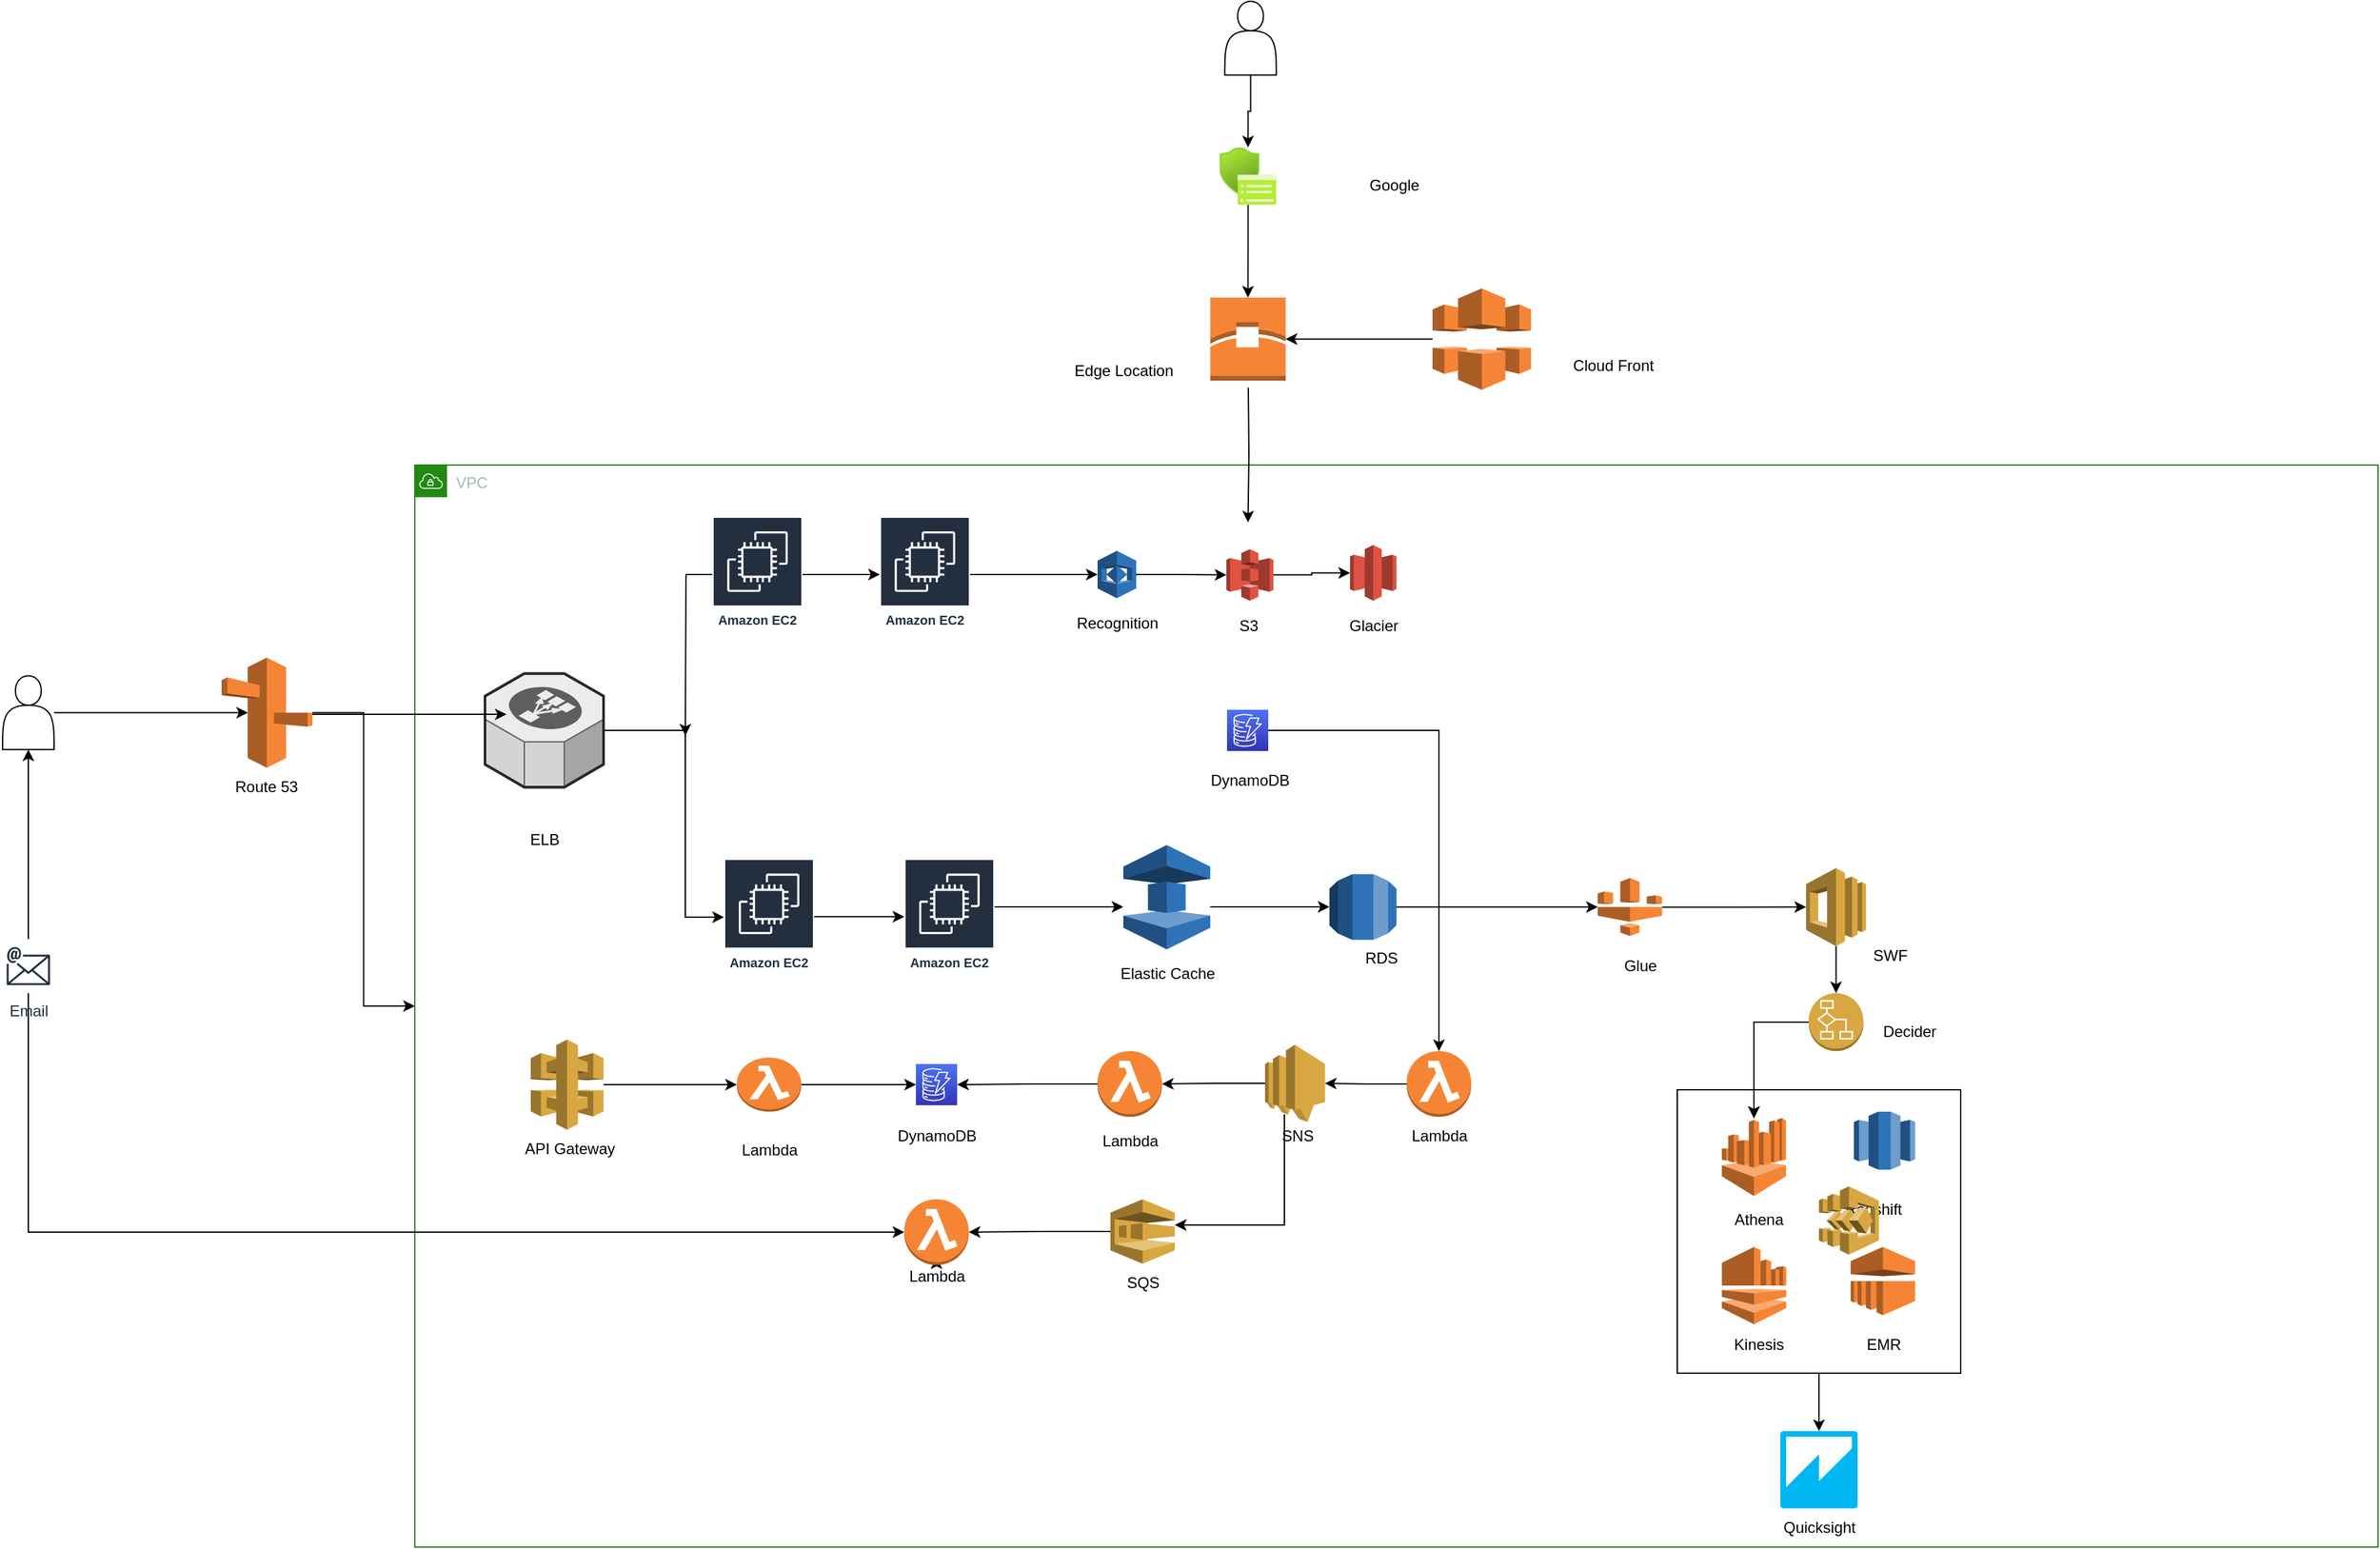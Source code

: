 <mxfile version="21.6.2" type="github" pages="2">
  <diagram id="bi4WlLmfmDqnM7iCbPLg" name="Page-2">
    <mxGraphModel dx="2442" dy="1984" grid="1" gridSize="10" guides="1" tooltips="1" connect="1" arrows="1" fold="1" page="1" pageScale="1" pageWidth="850" pageHeight="1100" math="0" shadow="0">
      <root>
        <mxCell id="0" />
        <mxCell id="1" parent="0" />
        <mxCell id="A6BgvAg_AirVWySVtOZ1-14" value="" style="edgeStyle=orthogonalEdgeStyle;rounded=0;orthogonalLoop=1;jettySize=auto;html=1;" edge="1" parent="1" target="A6BgvAg_AirVWySVtOZ1-5">
          <mxGeometry relative="1" as="geometry">
            <mxPoint x="320" y="250" as="sourcePoint" />
          </mxGeometry>
        </mxCell>
        <mxCell id="A6BgvAg_AirVWySVtOZ1-15" value="" style="edgeStyle=orthogonalEdgeStyle;rounded=0;orthogonalLoop=1;jettySize=auto;html=1;" edge="1" parent="1" source="A6BgvAg_AirVWySVtOZ1-6">
          <mxGeometry relative="1" as="geometry">
            <mxPoint x="390" y="410" as="targetPoint" />
          </mxGeometry>
        </mxCell>
        <mxCell id="A6BgvAg_AirVWySVtOZ1-11" value="" style="edgeStyle=orthogonalEdgeStyle;rounded=0;orthogonalLoop=1;jettySize=auto;html=1;" edge="1" parent="1" source="A6BgvAg_AirVWySVtOZ1-7">
          <mxGeometry relative="1" as="geometry">
            <mxPoint x="240" y="250" as="targetPoint" />
          </mxGeometry>
        </mxCell>
        <mxCell id="A6BgvAg_AirVWySVtOZ1-13" value="" style="edgeStyle=orthogonalEdgeStyle;rounded=0;orthogonalLoop=1;jettySize=auto;html=1;" edge="1" parent="1" source="A6BgvAg_AirVWySVtOZ1-7">
          <mxGeometry relative="1" as="geometry">
            <mxPoint x="240" y="410" as="targetPoint" />
          </mxGeometry>
        </mxCell>
        <mxCell id="A6BgvAg_AirVWySVtOZ1-19" value="" style="edgeStyle=orthogonalEdgeStyle;rounded=0;orthogonalLoop=1;jettySize=auto;html=1;" edge="1" parent="1" source="A6BgvAg_AirVWySVtOZ1-18">
          <mxGeometry relative="1" as="geometry">
            <mxPoint x="70" y="324.1" as="targetPoint" />
          </mxGeometry>
        </mxCell>
        <mxCell id="A6BgvAg_AirVWySVtOZ1-20" value="" style="shape=actor;whiteSpace=wrap;html=1;" vertex="1" parent="1">
          <mxGeometry x="-320" y="233.62" width="40" height="57.25" as="geometry" />
        </mxCell>
        <mxCell id="A6BgvAg_AirVWySVtOZ1-24" value="VPC" style="points=[[0,0],[0.25,0],[0.5,0],[0.75,0],[1,0],[1,0.25],[1,0.5],[1,0.75],[1,1],[0.75,1],[0.5,1],[0.25,1],[0,1],[0,0.75],[0,0.5],[0,0.25]];outlineConnect=0;gradientColor=none;html=1;whiteSpace=wrap;fontSize=12;fontStyle=0;container=1;pointerEvents=0;collapsible=0;recursiveResize=0;shape=mxgraph.aws4.group;grIcon=mxgraph.aws4.group_vpc;strokeColor=#248814;fillColor=none;verticalAlign=top;align=left;spacingLeft=30;fontColor=#AAB7B8;dashed=0;movable=1;resizable=1;rotatable=1;deletable=1;editable=1;locked=0;connectable=1;" vertex="1" parent="1">
          <mxGeometry y="70" width="1524" height="840" as="geometry" />
        </mxCell>
        <mxCell id="A6BgvAg_AirVWySVtOZ1-40" value="" style="outlineConnect=0;dashed=0;verticalLabelPosition=bottom;verticalAlign=top;align=center;html=1;shape=mxgraph.aws3.elasticache;fillColor=#2E73B8;gradientColor=none;" vertex="1" parent="A6BgvAg_AirVWySVtOZ1-24">
          <mxGeometry x="550" y="295" width="67.5" height="81" as="geometry" />
        </mxCell>
        <mxCell id="A6BgvAg_AirVWySVtOZ1-43" value="" style="sketch=0;points=[[0,0,0],[0.25,0,0],[0.5,0,0],[0.75,0,0],[1,0,0],[0,1,0],[0.25,1,0],[0.5,1,0],[0.75,1,0],[1,1,0],[0,0.25,0],[0,0.5,0],[0,0.75,0],[1,0.25,0],[1,0.5,0],[1,0.75,0]];outlineConnect=0;fontColor=#232F3E;gradientColor=#4D72F3;gradientDirection=north;fillColor=#3334B9;strokeColor=#ffffff;dashed=0;verticalLabelPosition=bottom;verticalAlign=top;align=center;html=1;fontSize=10;fontStyle=0;aspect=fixed;shape=mxgraph.aws4.resourceIcon;resIcon=mxgraph.aws4.dynamodb;movable=1;resizable=1;rotatable=1;deletable=1;editable=1;locked=0;connectable=1;" vertex="1" parent="A6BgvAg_AirVWySVtOZ1-24">
          <mxGeometry x="630.5" y="190" width="32" height="32" as="geometry" />
        </mxCell>
        <mxCell id="A6BgvAg_AirVWySVtOZ1-60" value="" style="edgeStyle=orthogonalEdgeStyle;rounded=0;orthogonalLoop=1;jettySize=auto;html=1;" edge="1" parent="A6BgvAg_AirVWySVtOZ1-24" source="A6BgvAg_AirVWySVtOZ1-40" target="A6BgvAg_AirVWySVtOZ1-42">
          <mxGeometry relative="1" as="geometry">
            <Array as="points">
              <mxPoint x="640" y="343" />
              <mxPoint x="640" y="343" />
            </Array>
          </mxGeometry>
        </mxCell>
        <mxCell id="FZ83kSdmjAVGEqHpkHzy-63" value="" style="edgeStyle=orthogonalEdgeStyle;rounded=0;orthogonalLoop=1;jettySize=auto;html=1;entryX=0;entryY=0.5;entryDx=0;entryDy=0;entryPerimeter=0;" edge="1" parent="A6BgvAg_AirVWySVtOZ1-24" source="A6BgvAg_AirVWySVtOZ1-42" target="FZ83kSdmjAVGEqHpkHzy-58">
          <mxGeometry relative="1" as="geometry">
            <mxPoint x="842" y="343.17" as="targetPoint" />
          </mxGeometry>
        </mxCell>
        <mxCell id="A6BgvAg_AirVWySVtOZ1-42" value="" style="outlineConnect=0;dashed=0;verticalLabelPosition=bottom;verticalAlign=top;align=center;html=1;shape=mxgraph.aws3.rds;fillColor=#2E73B8;gradientColor=none;" vertex="1" parent="A6BgvAg_AirVWySVtOZ1-24">
          <mxGeometry x="710" y="317.67" width="52" height="51" as="geometry" />
        </mxCell>
        <mxCell id="FZ83kSdmjAVGEqHpkHzy-174" value="" style="edgeStyle=orthogonalEdgeStyle;rounded=0;orthogonalLoop=1;jettySize=auto;html=1;" edge="1" parent="A6BgvAg_AirVWySVtOZ1-24" source="A6BgvAg_AirVWySVtOZ1-46" target="A6BgvAg_AirVWySVtOZ1-44">
          <mxGeometry relative="1" as="geometry" />
        </mxCell>
        <mxCell id="A6BgvAg_AirVWySVtOZ1-46" value="Amazon EC2" style="sketch=0;outlineConnect=0;fontColor=#232F3E;gradientColor=none;strokeColor=#ffffff;fillColor=#232F3E;dashed=0;verticalLabelPosition=middle;verticalAlign=bottom;align=center;html=1;whiteSpace=wrap;fontSize=10;fontStyle=1;spacing=3;shape=mxgraph.aws4.productIcon;prIcon=mxgraph.aws4.ec2;" vertex="1" parent="A6BgvAg_AirVWySVtOZ1-24">
          <mxGeometry x="240" y="305.67" width="70" height="90" as="geometry" />
        </mxCell>
        <mxCell id="FZ83kSdmjAVGEqHpkHzy-182" value="" style="edgeStyle=orthogonalEdgeStyle;rounded=0;orthogonalLoop=1;jettySize=auto;html=1;" edge="1" parent="A6BgvAg_AirVWySVtOZ1-24" source="A6BgvAg_AirVWySVtOZ1-45" target="FZ83kSdmjAVGEqHpkHzy-4">
          <mxGeometry relative="1" as="geometry" />
        </mxCell>
        <mxCell id="A6BgvAg_AirVWySVtOZ1-45" value="Amazon EC2" style="sketch=0;outlineConnect=0;fontColor=#232F3E;gradientColor=none;strokeColor=#ffffff;fillColor=#232F3E;dashed=0;verticalLabelPosition=middle;verticalAlign=bottom;align=center;html=1;whiteSpace=wrap;fontSize=10;fontStyle=1;spacing=3;shape=mxgraph.aws4.productIcon;prIcon=mxgraph.aws4.ec2;" vertex="1" parent="A6BgvAg_AirVWySVtOZ1-24">
          <mxGeometry x="361" y="40" width="70" height="90" as="geometry" />
        </mxCell>
        <mxCell id="A6BgvAg_AirVWySVtOZ1-44" value="Amazon EC2" style="sketch=0;outlineConnect=0;fontColor=#232F3E;gradientColor=none;strokeColor=#ffffff;fillColor=#232F3E;dashed=0;verticalLabelPosition=middle;verticalAlign=bottom;align=center;html=1;whiteSpace=wrap;fontSize=10;fontStyle=1;spacing=3;shape=mxgraph.aws4.productIcon;prIcon=mxgraph.aws4.ec2;" vertex="1" parent="A6BgvAg_AirVWySVtOZ1-24">
          <mxGeometry x="380" y="305.67" width="70" height="90" as="geometry" />
        </mxCell>
        <mxCell id="A6BgvAg_AirVWySVtOZ1-54" value="" style="edgeStyle=orthogonalEdgeStyle;rounded=0;orthogonalLoop=1;jettySize=auto;html=1;" edge="1" parent="A6BgvAg_AirVWySVtOZ1-24" source="A6BgvAg_AirVWySVtOZ1-44" target="A6BgvAg_AirVWySVtOZ1-40">
          <mxGeometry relative="1" as="geometry">
            <Array as="points">
              <mxPoint x="520" y="343" />
              <mxPoint x="520" y="343" />
            </Array>
          </mxGeometry>
        </mxCell>
        <mxCell id="A6BgvAg_AirVWySVtOZ1-52" value="DynamoDB" style="text;html=1;align=center;verticalAlign=middle;resizable=0;points=[];autosize=1;strokeColor=none;fillColor=none;" vertex="1" parent="A6BgvAg_AirVWySVtOZ1-24">
          <mxGeometry x="608.25" y="230" width="80" height="30" as="geometry" />
        </mxCell>
        <mxCell id="FZ83kSdmjAVGEqHpkHzy-186" value="" style="edgeStyle=orthogonalEdgeStyle;rounded=0;orthogonalLoop=1;jettySize=auto;html=1;" edge="1" parent="A6BgvAg_AirVWySVtOZ1-24" source="FZ83kSdmjAVGEqHpkHzy-1" target="FZ83kSdmjAVGEqHpkHzy-3">
          <mxGeometry relative="1" as="geometry" />
        </mxCell>
        <mxCell id="FZ83kSdmjAVGEqHpkHzy-1" value="" style="outlineConnect=0;dashed=0;verticalLabelPosition=bottom;verticalAlign=top;align=center;html=1;shape=mxgraph.aws3.s3;fillColor=#E05243;gradientColor=none;" vertex="1" parent="A6BgvAg_AirVWySVtOZ1-24">
          <mxGeometry x="630" y="65.32" width="36.5" height="40" as="geometry" />
        </mxCell>
        <mxCell id="FZ83kSdmjAVGEqHpkHzy-3" value="" style="outlineConnect=0;dashed=0;verticalLabelPosition=bottom;verticalAlign=top;align=center;html=1;shape=mxgraph.aws3.glacier;fillColor=#E05243;gradientColor=none;" vertex="1" parent="A6BgvAg_AirVWySVtOZ1-24">
          <mxGeometry x="726" y="62.07" width="36" height="43.25" as="geometry" />
        </mxCell>
        <mxCell id="FZ83kSdmjAVGEqHpkHzy-185" value="" style="edgeStyle=orthogonalEdgeStyle;rounded=0;orthogonalLoop=1;jettySize=auto;html=1;" edge="1" parent="A6BgvAg_AirVWySVtOZ1-24" source="FZ83kSdmjAVGEqHpkHzy-4" target="FZ83kSdmjAVGEqHpkHzy-1">
          <mxGeometry relative="1" as="geometry" />
        </mxCell>
        <mxCell id="FZ83kSdmjAVGEqHpkHzy-4" value="" style="outlineConnect=0;dashed=0;verticalLabelPosition=bottom;verticalAlign=top;align=center;html=1;shape=mxgraph.aws3.rekognition;fillColor=#2E73B8;gradientColor=none;" vertex="1" parent="A6BgvAg_AirVWySVtOZ1-24">
          <mxGeometry x="530" y="66.62" width="30" height="36.75" as="geometry" />
        </mxCell>
        <mxCell id="FZ83kSdmjAVGEqHpkHzy-31" value="" style="edgeStyle=orthogonalEdgeStyle;rounded=0;orthogonalLoop=1;jettySize=auto;html=1;" edge="1" parent="A6BgvAg_AirVWySVtOZ1-24" source="FZ83kSdmjAVGEqHpkHzy-24" target="FZ83kSdmjAVGEqHpkHzy-25">
          <mxGeometry relative="1" as="geometry" />
        </mxCell>
        <mxCell id="FZ83kSdmjAVGEqHpkHzy-24" value="" style="outlineConnect=0;dashed=0;verticalLabelPosition=bottom;verticalAlign=top;align=center;html=1;shape=mxgraph.aws3.api_gateway;fillColor=#D9A741;gradientColor=none;" vertex="1" parent="A6BgvAg_AirVWySVtOZ1-24">
          <mxGeometry x="90" y="446" width="56.5" height="70" as="geometry" />
        </mxCell>
        <mxCell id="FZ83kSdmjAVGEqHpkHzy-32" value="" style="edgeStyle=orthogonalEdgeStyle;rounded=0;orthogonalLoop=1;jettySize=auto;html=1;" edge="1" parent="A6BgvAg_AirVWySVtOZ1-24" source="FZ83kSdmjAVGEqHpkHzy-25" target="FZ83kSdmjAVGEqHpkHzy-26">
          <mxGeometry relative="1" as="geometry" />
        </mxCell>
        <mxCell id="FZ83kSdmjAVGEqHpkHzy-25" value="" style="outlineConnect=0;dashed=0;verticalLabelPosition=bottom;verticalAlign=top;align=center;html=1;shape=mxgraph.aws3.lambda_function;fillColor=#F58534;gradientColor=none;" vertex="1" parent="A6BgvAg_AirVWySVtOZ1-24">
          <mxGeometry x="250" y="460" width="50" height="42" as="geometry" />
        </mxCell>
        <mxCell id="FZ83kSdmjAVGEqHpkHzy-33" value="" style="edgeStyle=orthogonalEdgeStyle;rounded=0;orthogonalLoop=1;jettySize=auto;html=1;" edge="1" parent="A6BgvAg_AirVWySVtOZ1-24" source="FZ83kSdmjAVGEqHpkHzy-27" target="FZ83kSdmjAVGEqHpkHzy-26">
          <mxGeometry relative="1" as="geometry" />
        </mxCell>
        <mxCell id="FZ83kSdmjAVGEqHpkHzy-26" value="" style="sketch=0;points=[[0,0,0],[0.25,0,0],[0.5,0,0],[0.75,0,0],[1,0,0],[0,1,0],[0.25,1,0],[0.5,1,0],[0.75,1,0],[1,1,0],[0,0.25,0],[0,0.5,0],[0,0.75,0],[1,0.25,0],[1,0.5,0],[1,0.75,0]];outlineConnect=0;fontColor=#232F3E;gradientColor=#4D72F3;gradientDirection=north;fillColor=#3334B9;strokeColor=#ffffff;dashed=0;verticalLabelPosition=bottom;verticalAlign=top;align=center;html=1;fontSize=10;fontStyle=0;aspect=fixed;shape=mxgraph.aws4.resourceIcon;resIcon=mxgraph.aws4.dynamodb;movable=1;resizable=1;rotatable=1;deletable=1;editable=1;locked=0;connectable=1;" vertex="1" parent="A6BgvAg_AirVWySVtOZ1-24">
          <mxGeometry x="389" y="465" width="32" height="32" as="geometry" />
        </mxCell>
        <mxCell id="FZ83kSdmjAVGEqHpkHzy-34" value="" style="edgeStyle=orthogonalEdgeStyle;rounded=0;orthogonalLoop=1;jettySize=auto;html=1;" edge="1" parent="A6BgvAg_AirVWySVtOZ1-24" source="FZ83kSdmjAVGEqHpkHzy-28" target="FZ83kSdmjAVGEqHpkHzy-27">
          <mxGeometry relative="1" as="geometry" />
        </mxCell>
        <mxCell id="FZ83kSdmjAVGEqHpkHzy-27" value="" style="outlineConnect=0;dashed=0;verticalLabelPosition=bottom;verticalAlign=top;align=center;html=1;shape=mxgraph.aws3.lambda_function;fillColor=#F58534;gradientColor=none;" vertex="1" parent="A6BgvAg_AirVWySVtOZ1-24">
          <mxGeometry x="530" y="455" width="50" height="51" as="geometry" />
        </mxCell>
        <mxCell id="FZ83kSdmjAVGEqHpkHzy-28" value="" style="outlineConnect=0;dashed=0;verticalLabelPosition=bottom;verticalAlign=top;align=center;html=1;shape=mxgraph.aws3.sns;fillColor=#D9A741;gradientColor=none;" vertex="1" parent="A6BgvAg_AirVWySVtOZ1-24">
          <mxGeometry x="660" y="450" width="46.5" height="60" as="geometry" />
        </mxCell>
        <mxCell id="FZ83kSdmjAVGEqHpkHzy-35" value="" style="edgeStyle=orthogonalEdgeStyle;rounded=0;orthogonalLoop=1;jettySize=auto;html=1;" edge="1" parent="A6BgvAg_AirVWySVtOZ1-24" source="FZ83kSdmjAVGEqHpkHzy-29" target="FZ83kSdmjAVGEqHpkHzy-28">
          <mxGeometry relative="1" as="geometry" />
        </mxCell>
        <mxCell id="FZ83kSdmjAVGEqHpkHzy-29" value="" style="outlineConnect=0;dashed=0;verticalLabelPosition=bottom;verticalAlign=top;align=center;html=1;shape=mxgraph.aws3.lambda_function;fillColor=#F58534;gradientColor=none;" vertex="1" parent="A6BgvAg_AirVWySVtOZ1-24">
          <mxGeometry x="770" y="455" width="50" height="51" as="geometry" />
        </mxCell>
        <mxCell id="FZ83kSdmjAVGEqHpkHzy-38" value="" style="edgeStyle=orthogonalEdgeStyle;rounded=0;orthogonalLoop=1;jettySize=auto;html=1;" edge="1" parent="A6BgvAg_AirVWySVtOZ1-24" source="A6BgvAg_AirVWySVtOZ1-43" target="FZ83kSdmjAVGEqHpkHzy-29">
          <mxGeometry relative="1" as="geometry" />
        </mxCell>
        <mxCell id="FZ83kSdmjAVGEqHpkHzy-41" value="Lambda" style="text;html=1;align=center;verticalAlign=middle;resizable=0;points=[];autosize=1;strokeColor=none;fillColor=none;" vertex="1" parent="A6BgvAg_AirVWySVtOZ1-24">
          <mxGeometry x="520" y="510" width="70" height="30" as="geometry" />
        </mxCell>
        <mxCell id="FZ83kSdmjAVGEqHpkHzy-40" value="Lambda" style="text;html=1;align=center;verticalAlign=middle;resizable=0;points=[];autosize=1;strokeColor=none;fillColor=none;" vertex="1" parent="A6BgvAg_AirVWySVtOZ1-24">
          <mxGeometry x="760" y="506" width="70" height="30" as="geometry" />
        </mxCell>
        <mxCell id="FZ83kSdmjAVGEqHpkHzy-42" value="DynamoDB" style="text;html=1;align=center;verticalAlign=middle;resizable=0;points=[];autosize=1;strokeColor=none;fillColor=none;" vertex="1" parent="A6BgvAg_AirVWySVtOZ1-24">
          <mxGeometry x="365" y="506" width="80" height="30" as="geometry" />
        </mxCell>
        <mxCell id="FZ83kSdmjAVGEqHpkHzy-43" value="API Gateway" style="text;html=1;align=center;verticalAlign=middle;resizable=0;points=[];autosize=1;strokeColor=none;fillColor=none;" vertex="1" parent="A6BgvAg_AirVWySVtOZ1-24">
          <mxGeometry x="75" y="516" width="90" height="30" as="geometry" />
        </mxCell>
        <mxCell id="FZ83kSdmjAVGEqHpkHzy-44" value="SNS" style="text;html=1;align=center;verticalAlign=middle;resizable=0;points=[];autosize=1;strokeColor=none;fillColor=none;" vertex="1" parent="A6BgvAg_AirVWySVtOZ1-24">
          <mxGeometry x="660" y="506" width="50" height="30" as="geometry" />
        </mxCell>
        <mxCell id="FZ83kSdmjAVGEqHpkHzy-51" value="" style="edgeStyle=orthogonalEdgeStyle;rounded=0;orthogonalLoop=1;jettySize=auto;html=1;" edge="1" parent="A6BgvAg_AirVWySVtOZ1-24" source="FZ83kSdmjAVGEqHpkHzy-48" target="FZ83kSdmjAVGEqHpkHzy-49">
          <mxGeometry relative="1" as="geometry">
            <Array as="points">
              <mxPoint x="405" y="590" />
            </Array>
          </mxGeometry>
        </mxCell>
        <mxCell id="FZ83kSdmjAVGEqHpkHzy-53" value="" style="edgeStyle=orthogonalEdgeStyle;rounded=0;orthogonalLoop=1;jettySize=auto;html=1;" edge="1" parent="A6BgvAg_AirVWySVtOZ1-24" source="FZ83kSdmjAVGEqHpkHzy-47" target="FZ83kSdmjAVGEqHpkHzy-48">
          <mxGeometry relative="1" as="geometry" />
        </mxCell>
        <mxCell id="FZ83kSdmjAVGEqHpkHzy-54" value="" style="edgeStyle=orthogonalEdgeStyle;rounded=0;orthogonalLoop=1;jettySize=auto;html=1;exitX=0.3;exitY=-0.067;exitDx=0;exitDy=0;exitPerimeter=0;" edge="1" parent="A6BgvAg_AirVWySVtOZ1-24" source="FZ83kSdmjAVGEqHpkHzy-44" target="FZ83kSdmjAVGEqHpkHzy-47">
          <mxGeometry relative="1" as="geometry">
            <mxPoint x="670" y="595" as="sourcePoint" />
            <Array as="points">
              <mxPoint x="675" y="590" />
            </Array>
          </mxGeometry>
        </mxCell>
        <mxCell id="FZ83kSdmjAVGEqHpkHzy-47" value="" style="outlineConnect=0;dashed=0;verticalLabelPosition=bottom;verticalAlign=top;align=center;html=1;shape=mxgraph.aws3.sqs;fillColor=#D9A741;gradientColor=none;" vertex="1" parent="A6BgvAg_AirVWySVtOZ1-24">
          <mxGeometry x="540" y="570" width="50" height="50" as="geometry" />
        </mxCell>
        <mxCell id="FZ83kSdmjAVGEqHpkHzy-49" value="Lambda" style="text;html=1;align=center;verticalAlign=middle;resizable=0;points=[];autosize=1;strokeColor=none;fillColor=none;" vertex="1" parent="A6BgvAg_AirVWySVtOZ1-24">
          <mxGeometry x="370" y="615" width="70" height="30" as="geometry" />
        </mxCell>
        <mxCell id="FZ83kSdmjAVGEqHpkHzy-50" value="SQS" style="text;html=1;align=center;verticalAlign=middle;resizable=0;points=[];autosize=1;strokeColor=none;fillColor=none;" vertex="1" parent="A6BgvAg_AirVWySVtOZ1-24">
          <mxGeometry x="540" y="620" width="50" height="30" as="geometry" />
        </mxCell>
        <mxCell id="FZ83kSdmjAVGEqHpkHzy-48" value="" style="outlineConnect=0;dashed=0;verticalLabelPosition=bottom;verticalAlign=top;align=center;html=1;shape=mxgraph.aws3.lambda_function;fillColor=#F58534;gradientColor=none;" vertex="1" parent="A6BgvAg_AirVWySVtOZ1-24">
          <mxGeometry x="380" y="570" width="50" height="51" as="geometry" />
        </mxCell>
        <mxCell id="FZ83kSdmjAVGEqHpkHzy-94" value="" style="edgeStyle=orthogonalEdgeStyle;rounded=0;orthogonalLoop=1;jettySize=auto;html=1;" edge="1" parent="A6BgvAg_AirVWySVtOZ1-24" source="FZ83kSdmjAVGEqHpkHzy-58" target="FZ83kSdmjAVGEqHpkHzy-93">
          <mxGeometry relative="1" as="geometry" />
        </mxCell>
        <mxCell id="FZ83kSdmjAVGEqHpkHzy-58" value="" style="outlineConnect=0;dashed=0;verticalLabelPosition=bottom;verticalAlign=top;align=center;html=1;shape=mxgraph.aws3.glue;fillColor=#F58534;gradientColor=none;" vertex="1" parent="A6BgvAg_AirVWySVtOZ1-24">
          <mxGeometry x="918.25" y="320.67" width="50" height="45" as="geometry" />
        </mxCell>
        <mxCell id="FZ83kSdmjAVGEqHpkHzy-20" value="Glacier" style="text;html=1;align=center;verticalAlign=middle;resizable=0;points=[];autosize=1;strokeColor=none;fillColor=none;" vertex="1" parent="A6BgvAg_AirVWySVtOZ1-24">
          <mxGeometry x="714" y="110" width="60" height="30" as="geometry" />
        </mxCell>
        <mxCell id="FZ83kSdmjAVGEqHpkHzy-91" value="" style="edgeStyle=orthogonalEdgeStyle;rounded=0;orthogonalLoop=1;jettySize=auto;html=1;" edge="1" parent="A6BgvAg_AirVWySVtOZ1-24" source="FZ83kSdmjAVGEqHpkHzy-73" target="FZ83kSdmjAVGEqHpkHzy-90">
          <mxGeometry relative="1" as="geometry" />
        </mxCell>
        <mxCell id="FZ83kSdmjAVGEqHpkHzy-73" value="" style="whiteSpace=wrap;html=1;aspect=fixed;" vertex="1" parent="A6BgvAg_AirVWySVtOZ1-24">
          <mxGeometry x="980" y="485" width="220" height="220" as="geometry" />
        </mxCell>
        <mxCell id="FZ83kSdmjAVGEqHpkHzy-89" value="Athena" style="text;html=1;align=center;verticalAlign=middle;resizable=0;points=[];autosize=1;strokeColor=none;fillColor=none;" vertex="1" parent="A6BgvAg_AirVWySVtOZ1-24">
          <mxGeometry x="1012.88" y="571" width="60" height="30" as="geometry" />
        </mxCell>
        <mxCell id="FZ83kSdmjAVGEqHpkHzy-90" value="" style="outlineConnect=0;dashed=0;verticalLabelPosition=bottom;verticalAlign=top;align=center;html=1;shape=mxgraph.aws3.quicksight;fillColor=#00B7F4;gradientColor=none;" vertex="1" parent="A6BgvAg_AirVWySVtOZ1-24">
          <mxGeometry x="1060" y="750" width="60" height="60" as="geometry" />
        </mxCell>
        <mxCell id="FZ83kSdmjAVGEqHpkHzy-92" value="Quicksight&lt;br&gt;" style="text;html=1;align=center;verticalAlign=middle;resizable=0;points=[];autosize=1;strokeColor=none;fillColor=none;" vertex="1" parent="A6BgvAg_AirVWySVtOZ1-24">
          <mxGeometry x="1050" y="810" width="80" height="30" as="geometry" />
        </mxCell>
        <mxCell id="FZ83kSdmjAVGEqHpkHzy-96" value="" style="edgeStyle=orthogonalEdgeStyle;rounded=0;orthogonalLoop=1;jettySize=auto;html=1;" edge="1" parent="A6BgvAg_AirVWySVtOZ1-24" source="FZ83kSdmjAVGEqHpkHzy-93" target="FZ83kSdmjAVGEqHpkHzy-95">
          <mxGeometry relative="1" as="geometry" />
        </mxCell>
        <mxCell id="FZ83kSdmjAVGEqHpkHzy-93" value="" style="outlineConnect=0;dashed=0;verticalLabelPosition=bottom;verticalAlign=top;align=center;html=1;shape=mxgraph.aws3.swf;fillColor=#D9A741;gradientColor=none;" vertex="1" parent="A6BgvAg_AirVWySVtOZ1-24">
          <mxGeometry x="1080" y="312.83" width="46.5" height="60.67" as="geometry" />
        </mxCell>
        <mxCell id="FZ83kSdmjAVGEqHpkHzy-83" value="" style="outlineConnect=0;dashed=0;verticalLabelPosition=bottom;verticalAlign=top;align=center;html=1;shape=mxgraph.aws3.redshift;fillColor=#2E73B8;gradientColor=none;" vertex="1" parent="A6BgvAg_AirVWySVtOZ1-24">
          <mxGeometry x="1117.13" y="502" width="47.5" height="45" as="geometry" />
        </mxCell>
        <mxCell id="FZ83kSdmjAVGEqHpkHzy-86" value="Redshift" style="text;html=1;align=center;verticalAlign=middle;resizable=0;points=[];autosize=1;strokeColor=none;fillColor=none;" vertex="1" parent="A6BgvAg_AirVWySVtOZ1-24">
          <mxGeometry x="1097.13" y="563" width="70" height="30" as="geometry" />
        </mxCell>
        <mxCell id="FZ83kSdmjAVGEqHpkHzy-85" value="" style="outlineConnect=0;dashed=0;verticalLabelPosition=bottom;verticalAlign=top;align=center;html=1;shape=mxgraph.aws3.kinesis;fillColor=#F58534;gradientColor=none;" vertex="1" parent="A6BgvAg_AirVWySVtOZ1-24">
          <mxGeometry x="1014.63" y="607" width="50" height="60" as="geometry" />
        </mxCell>
        <mxCell id="FZ83kSdmjAVGEqHpkHzy-82" value="" style="outlineConnect=0;dashed=0;verticalLabelPosition=bottom;verticalAlign=top;align=center;html=1;shape=mxgraph.aws3.athena;fillColor=#F58534;gradientColor=none;" vertex="1" parent="A6BgvAg_AirVWySVtOZ1-24">
          <mxGeometry x="1014.63" y="507" width="49.79" height="60.5" as="geometry" />
        </mxCell>
        <mxCell id="FZ83kSdmjAVGEqHpkHzy-84" value="" style="outlineConnect=0;dashed=0;verticalLabelPosition=bottom;verticalAlign=top;align=center;html=1;shape=mxgraph.aws3.emr;fillColor=#F58534;gradientColor=none;" vertex="1" parent="A6BgvAg_AirVWySVtOZ1-24">
          <mxGeometry x="1114.63" y="607" width="50" height="53" as="geometry" />
        </mxCell>
        <mxCell id="FZ83kSdmjAVGEqHpkHzy-88" value="EMR" style="text;html=1;align=center;verticalAlign=middle;resizable=0;points=[];autosize=1;strokeColor=none;fillColor=none;" vertex="1" parent="A6BgvAg_AirVWySVtOZ1-24">
          <mxGeometry x="1114.63" y="667.5" width="50" height="30" as="geometry" />
        </mxCell>
        <mxCell id="FZ83kSdmjAVGEqHpkHzy-87" value="Kinesis" style="text;html=1;align=center;verticalAlign=middle;resizable=0;points=[];autosize=1;strokeColor=none;fillColor=none;" vertex="1" parent="A6BgvAg_AirVWySVtOZ1-24">
          <mxGeometry x="1012.88" y="667.5" width="60" height="30" as="geometry" />
        </mxCell>
        <mxCell id="FZ83kSdmjAVGEqHpkHzy-97" value="" style="edgeStyle=orthogonalEdgeStyle;rounded=0;orthogonalLoop=1;jettySize=auto;html=1;" edge="1" parent="A6BgvAg_AirVWySVtOZ1-24" source="FZ83kSdmjAVGEqHpkHzy-95" target="FZ83kSdmjAVGEqHpkHzy-82">
          <mxGeometry relative="1" as="geometry" />
        </mxCell>
        <mxCell id="FZ83kSdmjAVGEqHpkHzy-98" value="" style="edgeStyle=orthogonalEdgeStyle;rounded=0;orthogonalLoop=1;jettySize=auto;html=1;" edge="1" parent="A6BgvAg_AirVWySVtOZ1-24" source="FZ83kSdmjAVGEqHpkHzy-95" target="FZ83kSdmjAVGEqHpkHzy-82">
          <mxGeometry relative="1" as="geometry" />
        </mxCell>
        <mxCell id="FZ83kSdmjAVGEqHpkHzy-99" value="" style="edgeStyle=orthogonalEdgeStyle;rounded=0;orthogonalLoop=1;jettySize=auto;html=1;" edge="1" parent="A6BgvAg_AirVWySVtOZ1-24" source="FZ83kSdmjAVGEqHpkHzy-95" target="FZ83kSdmjAVGEqHpkHzy-82">
          <mxGeometry relative="1" as="geometry" />
        </mxCell>
        <mxCell id="FZ83kSdmjAVGEqHpkHzy-95" value="" style="outlineConnect=0;dashed=0;verticalLabelPosition=bottom;verticalAlign=top;align=center;html=1;shape=mxgraph.aws3.decider;fillColor=#D9A741;gradientColor=none;" vertex="1" parent="A6BgvAg_AirVWySVtOZ1-24">
          <mxGeometry x="1082" y="410" width="42.5" height="45" as="geometry" />
        </mxCell>
        <mxCell id="FZ83kSdmjAVGEqHpkHzy-64" value="Glue" style="text;html=1;align=center;verticalAlign=middle;resizable=0;points=[];autosize=1;strokeColor=none;fillColor=none;" vertex="1" parent="A6BgvAg_AirVWySVtOZ1-24">
          <mxGeometry x="926" y="373.5" width="50" height="30" as="geometry" />
        </mxCell>
        <mxCell id="FZ83kSdmjAVGEqHpkHzy-19" value="S3" style="text;html=1;align=center;verticalAlign=middle;resizable=0;points=[];autosize=1;strokeColor=none;fillColor=none;" vertex="1" parent="A6BgvAg_AirVWySVtOZ1-24">
          <mxGeometry x="626.5" y="110.0" width="40" height="30" as="geometry" />
        </mxCell>
        <mxCell id="FZ83kSdmjAVGEqHpkHzy-21" value="Recognition" style="text;html=1;align=center;verticalAlign=middle;resizable=0;points=[];autosize=1;strokeColor=none;fillColor=none;" vertex="1" parent="A6BgvAg_AirVWySVtOZ1-24">
          <mxGeometry x="500" y="107.94" width="90" height="30" as="geometry" />
        </mxCell>
        <mxCell id="FZ83kSdmjAVGEqHpkHzy-173" value="" style="edgeStyle=orthogonalEdgeStyle;rounded=0;orthogonalLoop=1;jettySize=auto;html=1;" edge="1" parent="A6BgvAg_AirVWySVtOZ1-24" source="A6BgvAg_AirVWySVtOZ1-28" target="A6BgvAg_AirVWySVtOZ1-45">
          <mxGeometry relative="1" as="geometry" />
        </mxCell>
        <mxCell id="FZ83kSdmjAVGEqHpkHzy-191" value="" style="edgeStyle=orthogonalEdgeStyle;rounded=0;orthogonalLoop=1;jettySize=auto;html=1;" edge="1" parent="A6BgvAg_AirVWySVtOZ1-24" source="A6BgvAg_AirVWySVtOZ1-28">
          <mxGeometry relative="1" as="geometry">
            <mxPoint x="210" y="210" as="targetPoint" />
          </mxGeometry>
        </mxCell>
        <mxCell id="A6BgvAg_AirVWySVtOZ1-28" value="Amazon EC2" style="sketch=0;outlineConnect=0;fontColor=#232F3E;gradientColor=none;strokeColor=#ffffff;fillColor=#232F3E;dashed=0;verticalLabelPosition=middle;verticalAlign=bottom;align=center;html=1;whiteSpace=wrap;fontSize=10;fontStyle=1;spacing=3;shape=mxgraph.aws4.productIcon;prIcon=mxgraph.aws4.ec2;" vertex="1" parent="A6BgvAg_AirVWySVtOZ1-24">
          <mxGeometry x="231" y="40" width="70" height="90" as="geometry" />
        </mxCell>
        <mxCell id="FZ83kSdmjAVGEqHpkHzy-39" value="Lambda" style="text;html=1;align=center;verticalAlign=middle;resizable=0;points=[];autosize=1;strokeColor=none;fillColor=none;" vertex="1" parent="A6BgvAg_AirVWySVtOZ1-24">
          <mxGeometry x="240" y="517" width="70" height="30" as="geometry" />
        </mxCell>
        <mxCell id="FZ83kSdmjAVGEqHpkHzy-167" value="SWF" style="text;html=1;align=center;verticalAlign=middle;resizable=0;points=[];autosize=1;strokeColor=none;fillColor=none;" vertex="1" parent="A6BgvAg_AirVWySVtOZ1-24">
          <mxGeometry x="1120" y="365.67" width="50" height="30" as="geometry" />
        </mxCell>
        <mxCell id="FZ83kSdmjAVGEqHpkHzy-168" value="Decider" style="text;html=1;align=center;verticalAlign=middle;resizable=0;points=[];autosize=1;strokeColor=none;fillColor=none;" vertex="1" parent="A6BgvAg_AirVWySVtOZ1-24">
          <mxGeometry x="1130" y="425" width="60" height="30" as="geometry" />
        </mxCell>
        <mxCell id="FZ83kSdmjAVGEqHpkHzy-188" value="" style="edgeStyle=orthogonalEdgeStyle;rounded=0;orthogonalLoop=1;jettySize=auto;html=1;" edge="1" parent="A6BgvAg_AirVWySVtOZ1-24" source="A6BgvAg_AirVWySVtOZ1-32" target="A6BgvAg_AirVWySVtOZ1-46">
          <mxGeometry relative="1" as="geometry">
            <mxPoint x="226.5" y="205.995" as="targetPoint" />
            <Array as="points">
              <mxPoint x="210" y="206" />
              <mxPoint x="210" y="351" />
            </Array>
          </mxGeometry>
        </mxCell>
        <mxCell id="A6BgvAg_AirVWySVtOZ1-32" value="" style="verticalLabelPosition=bottom;html=1;verticalAlign=top;strokeWidth=1;align=center;outlineConnect=0;dashed=0;outlineConnect=0;shape=mxgraph.aws3d.elasticLoadBalancing;fillColor=#ECECEC;strokeColor=#5E5E5E;aspect=fixed;" vertex="1" parent="A6BgvAg_AirVWySVtOZ1-24">
          <mxGeometry x="54.5" y="161.91" width="92" height="88.17" as="geometry" />
        </mxCell>
        <mxCell id="A6BgvAg_AirVWySVtOZ1-26" value="ELB" style="text;strokeColor=none;align=center;fillColor=none;html=1;verticalAlign=middle;whiteSpace=wrap;rounded=0;" vertex="1" parent="A6BgvAg_AirVWySVtOZ1-24">
          <mxGeometry x="70.5" y="275.67" width="60" height="30" as="geometry" />
        </mxCell>
        <mxCell id="A6BgvAg_AirVWySVtOZ1-49" value="Elastic Cache" style="text;html=1;align=center;verticalAlign=middle;resizable=0;points=[];autosize=1;strokeColor=none;fillColor=none;" vertex="1" parent="A6BgvAg_AirVWySVtOZ1-24">
          <mxGeometry x="533.75" y="380" width="100" height="30" as="geometry" />
        </mxCell>
        <mxCell id="A6BgvAg_AirVWySVtOZ1-25" value="Route 53" style="text;strokeColor=none;align=center;fillColor=none;html=1;verticalAlign=middle;whiteSpace=wrap;rounded=0;" vertex="1" parent="1">
          <mxGeometry x="-144.75" y="305" width="60" height="30" as="geometry" />
        </mxCell>
        <mxCell id="A6BgvAg_AirVWySVtOZ1-34" value="" style="edgeStyle=orthogonalEdgeStyle;rounded=0;orthogonalLoop=1;jettySize=auto;html=1;" edge="1" parent="1" source="A6BgvAg_AirVWySVtOZ1-33">
          <mxGeometry relative="1" as="geometry">
            <mxPoint x="71.25" y="263.567" as="targetPoint" />
            <Array as="points">
              <mxPoint x="-1" y="263.5" />
              <mxPoint x="-1" y="263.5" />
            </Array>
          </mxGeometry>
        </mxCell>
        <mxCell id="A6BgvAg_AirVWySVtOZ1-35" value="" style="edgeStyle=orthogonalEdgeStyle;rounded=0;orthogonalLoop=1;jettySize=auto;html=1;entryX=0.29;entryY=0.5;entryDx=0;entryDy=0;entryPerimeter=0;" edge="1" parent="1" source="A6BgvAg_AirVWySVtOZ1-20" target="A6BgvAg_AirVWySVtOZ1-33">
          <mxGeometry relative="1" as="geometry">
            <mxPoint x="-170" y="324" as="sourcePoint" />
            <mxPoint x="-39.555" y="324.09" as="targetPoint" />
          </mxGeometry>
        </mxCell>
        <mxCell id="FZ83kSdmjAVGEqHpkHzy-187" value="" style="edgeStyle=orthogonalEdgeStyle;rounded=0;orthogonalLoop=1;jettySize=auto;html=1;" edge="1" parent="1" source="A6BgvAg_AirVWySVtOZ1-33" target="A6BgvAg_AirVWySVtOZ1-24">
          <mxGeometry relative="1" as="geometry">
            <mxPoint x="-114.75" y="385" as="targetPoint" />
          </mxGeometry>
        </mxCell>
        <mxCell id="A6BgvAg_AirVWySVtOZ1-33" value="" style="outlineConnect=0;dashed=0;verticalLabelPosition=bottom;verticalAlign=top;align=center;html=1;shape=mxgraph.aws3.route_53;fillColor=#F58536;gradientColor=none;" vertex="1" parent="1">
          <mxGeometry x="-150" y="219.5" width="70.5" height="85.5" as="geometry" />
        </mxCell>
        <mxCell id="A6BgvAg_AirVWySVtOZ1-50" value="RDS" style="text;html=1;align=center;verticalAlign=middle;resizable=0;points=[];autosize=1;strokeColor=none;fillColor=none;" vertex="1" parent="1">
          <mxGeometry x="725" y="438" width="50" height="30" as="geometry" />
        </mxCell>
        <mxCell id="FZ83kSdmjAVGEqHpkHzy-23" value="" style="edgeStyle=orthogonalEdgeStyle;rounded=0;orthogonalLoop=1;jettySize=auto;html=1;" edge="1" parent="1" source="FZ83kSdmjAVGEqHpkHzy-22" target="A6BgvAg_AirVWySVtOZ1-20">
          <mxGeometry relative="1" as="geometry" />
        </mxCell>
        <mxCell id="FZ83kSdmjAVGEqHpkHzy-171" value="" style="edgeStyle=orthogonalEdgeStyle;rounded=0;orthogonalLoop=1;jettySize=auto;html=1;entryX=0;entryY=0.5;entryDx=0;entryDy=0;entryPerimeter=0;" edge="1" parent="1" source="FZ83kSdmjAVGEqHpkHzy-22" target="FZ83kSdmjAVGEqHpkHzy-48">
          <mxGeometry relative="1" as="geometry">
            <mxPoint x="-190" y="640" as="targetPoint" />
            <Array as="points">
              <mxPoint x="-300" y="666" />
            </Array>
          </mxGeometry>
        </mxCell>
        <mxCell id="FZ83kSdmjAVGEqHpkHzy-22" value="Email" style="sketch=0;outlineConnect=0;fontColor=#232F3E;gradientColor=none;strokeColor=#232F3E;fillColor=#ffffff;dashed=0;verticalLabelPosition=bottom;verticalAlign=top;align=center;html=1;fontSize=12;fontStyle=0;aspect=fixed;shape=mxgraph.aws4.resourceIcon;resIcon=mxgraph.aws4.email;" vertex="1" parent="1">
          <mxGeometry x="-321" y="438" width="42" height="42" as="geometry" />
        </mxCell>
        <mxCell id="FZ83kSdmjAVGEqHpkHzy-169" value="" style="outlineConnect=0;dashed=0;verticalLabelPosition=bottom;verticalAlign=top;align=center;html=1;shape=mxgraph.aws3.step_functions;fillColor=#D9A741;gradientColor=none;" vertex="1" parent="1">
          <mxGeometry x="1090" y="630" width="46.5" height="53" as="geometry" />
        </mxCell>
        <mxCell id="FZ83kSdmjAVGEqHpkHzy-203" value="" style="edgeStyle=orthogonalEdgeStyle;rounded=0;orthogonalLoop=1;jettySize=auto;html=1;" edge="1" parent="1" source="FZ83kSdmjAVGEqHpkHzy-192" target="FZ83kSdmjAVGEqHpkHzy-193">
          <mxGeometry relative="1" as="geometry" />
        </mxCell>
        <mxCell id="FZ83kSdmjAVGEqHpkHzy-192" value="" style="shape=actor;whiteSpace=wrap;html=1;" vertex="1" parent="1">
          <mxGeometry x="628.75" y="-290" width="40" height="57.25" as="geometry" />
        </mxCell>
        <mxCell id="FZ83kSdmjAVGEqHpkHzy-202" value="" style="edgeStyle=orthogonalEdgeStyle;rounded=0;orthogonalLoop=1;jettySize=auto;html=1;" edge="1" parent="1" source="FZ83kSdmjAVGEqHpkHzy-193" target="FZ83kSdmjAVGEqHpkHzy-195">
          <mxGeometry relative="1" as="geometry" />
        </mxCell>
        <mxCell id="FZ83kSdmjAVGEqHpkHzy-193" value="" style="image;aspect=fixed;html=1;points=[];align=center;fontSize=12;image=img/lib/azure2/intune/Device_Security_Google.svg;" vertex="1" parent="1">
          <mxGeometry x="624.75" y="-176.65" width="44" height="44.65" as="geometry" />
        </mxCell>
        <mxCell id="FZ83kSdmjAVGEqHpkHzy-197" value="" style="edgeStyle=orthogonalEdgeStyle;rounded=0;orthogonalLoop=1;jettySize=auto;html=1;" edge="1" parent="1">
          <mxGeometry relative="1" as="geometry">
            <mxPoint x="646.75" y="114.5" as="targetPoint" />
            <mxPoint x="647" y="10" as="sourcePoint" />
          </mxGeometry>
        </mxCell>
        <mxCell id="FZ83kSdmjAVGEqHpkHzy-195" value="" style="outlineConnect=0;dashed=0;verticalLabelPosition=bottom;verticalAlign=top;align=center;html=1;shape=mxgraph.aws3.edge_location;fillColor=#F58536;gradientColor=none;" vertex="1" parent="1">
          <mxGeometry x="617.5" y="-60" width="58.5" height="64.5" as="geometry" />
        </mxCell>
        <mxCell id="FZ83kSdmjAVGEqHpkHzy-198" value="" style="edgeStyle=orthogonalEdgeStyle;rounded=0;orthogonalLoop=1;jettySize=auto;html=1;" edge="1" parent="1" source="FZ83kSdmjAVGEqHpkHzy-196" target="FZ83kSdmjAVGEqHpkHzy-195">
          <mxGeometry relative="1" as="geometry" />
        </mxCell>
        <mxCell id="FZ83kSdmjAVGEqHpkHzy-196" value="" style="outlineConnect=0;dashed=0;verticalLabelPosition=bottom;verticalAlign=top;align=center;html=1;shape=mxgraph.aws3.cloudfront;fillColor=#F58536;gradientColor=none;" vertex="1" parent="1">
          <mxGeometry x="790" y="-67.12" width="76.5" height="78.75" as="geometry" />
        </mxCell>
        <mxCell id="FZ83kSdmjAVGEqHpkHzy-199" value="Edge Location" style="text;html=1;align=center;verticalAlign=middle;resizable=0;points=[];autosize=1;strokeColor=none;fillColor=none;" vertex="1" parent="1">
          <mxGeometry x="500" y="-18.37" width="100" height="30" as="geometry" />
        </mxCell>
        <mxCell id="FZ83kSdmjAVGEqHpkHzy-200" value="Cloud Front" style="text;html=1;align=center;verticalAlign=middle;resizable=0;points=[];autosize=1;strokeColor=none;fillColor=none;" vertex="1" parent="1">
          <mxGeometry x="885" y="-22" width="90" height="30" as="geometry" />
        </mxCell>
        <mxCell id="FZ83kSdmjAVGEqHpkHzy-201" value="Google" style="text;html=1;align=center;verticalAlign=middle;resizable=0;points=[];autosize=1;strokeColor=none;fillColor=none;" vertex="1" parent="1">
          <mxGeometry x="730" y="-162" width="60" height="30" as="geometry" />
        </mxCell>
      </root>
    </mxGraphModel>
  </diagram>
  <diagram name="High level" id="SOD3_kkC99ipHBAxkCrn">
    <mxGraphModel dx="1194" dy="663" grid="1" gridSize="10" guides="1" tooltips="1" connect="1" arrows="1" fold="1" page="1" pageScale="1" pageWidth="850" pageHeight="1100" math="0" shadow="0">
      <root>
        <mxCell id="0" />
        <mxCell id="1" parent="0" />
        <mxCell id="U_P5BQD1fZHhyBIQVPzg-15" value="" style="rounded=0;whiteSpace=wrap;html=1;dashed=1;" parent="1" vertex="1">
          <mxGeometry x="40" y="310" width="710" height="530" as="geometry" />
        </mxCell>
        <mxCell id="U_P5BQD1fZHhyBIQVPzg-31" value="" style="edgeStyle=orthogonalEdgeStyle;rounded=0;orthogonalLoop=1;jettySize=auto;html=1;" parent="1" source="U_P5BQD1fZHhyBIQVPzg-16" target="U_P5BQD1fZHhyBIQVPzg-17" edge="1">
          <mxGeometry relative="1" as="geometry" />
        </mxCell>
        <mxCell id="U_P5BQD1fZHhyBIQVPzg-16" value="&lt;font face=&quot;Verdana&quot;&gt;Presentation&amp;nbsp;&lt;/font&gt;" style="rounded=0;whiteSpace=wrap;html=1;direction=south;" parent="1" vertex="1">
          <mxGeometry x="80" y="420" width="90" height="200" as="geometry" />
        </mxCell>
        <mxCell id="U_P5BQD1fZHhyBIQVPzg-32" value="" style="edgeStyle=orthogonalEdgeStyle;rounded=0;orthogonalLoop=1;jettySize=auto;html=1;" parent="1" source="U_P5BQD1fZHhyBIQVPzg-17" target="U_P5BQD1fZHhyBIQVPzg-23" edge="1">
          <mxGeometry relative="1" as="geometry">
            <Array as="points">
              <mxPoint x="340" y="580" />
              <mxPoint x="340" y="580" />
            </Array>
          </mxGeometry>
        </mxCell>
        <mxCell id="U_P5BQD1fZHhyBIQVPzg-17" value="&lt;font face=&quot;Verdana&quot;&gt;Business &lt;br&gt;Logic&lt;/font&gt;" style="rounded=0;whiteSpace=wrap;html=1;direction=south;" parent="1" vertex="1">
          <mxGeometry x="230" y="420" width="90" height="200" as="geometry" />
        </mxCell>
        <mxCell id="U_P5BQD1fZHhyBIQVPzg-18" value="" style="rounded=1;whiteSpace=wrap;html=1;" parent="1" vertex="1">
          <mxGeometry x="110" y="330" width="600" height="60" as="geometry" />
        </mxCell>
        <mxCell id="U_P5BQD1fZHhyBIQVPzg-20" value="&lt;font face=&quot;Verdana&quot;&gt;Private Neetwork&lt;/font&gt;" style="text;html=1;strokeColor=none;fillColor=none;align=center;verticalAlign=middle;whiteSpace=wrap;rounded=0;" parent="1" vertex="1">
          <mxGeometry x="60" y="290" width="140" height="30" as="geometry" />
        </mxCell>
        <mxCell id="U_P5BQD1fZHhyBIQVPzg-22" value="&lt;font face=&quot;Verdana&quot;&gt;Monitoring&lt;/font&gt;" style="text;html=1;strokeColor=none;fillColor=none;align=center;verticalAlign=middle;whiteSpace=wrap;rounded=0;" parent="1" vertex="1">
          <mxGeometry x="285" y="345" width="140" height="30" as="geometry" />
        </mxCell>
        <mxCell id="U_P5BQD1fZHhyBIQVPzg-37" value="" style="edgeStyle=orthogonalEdgeStyle;rounded=0;orthogonalLoop=1;jettySize=auto;html=1;" parent="1" source="U_P5BQD1fZHhyBIQVPzg-23" target="U_P5BQD1fZHhyBIQVPzg-25" edge="1">
          <mxGeometry relative="1" as="geometry" />
        </mxCell>
        <mxCell id="U_P5BQD1fZHhyBIQVPzg-23" value="&lt;font face=&quot;Verdana&quot;&gt;Data storage&lt;/font&gt;" style="whiteSpace=wrap;html=1;aspect=fixed;" parent="1" vertex="1">
          <mxGeometry x="380" y="540" width="110" height="110" as="geometry" />
        </mxCell>
        <mxCell id="U_P5BQD1fZHhyBIQVPzg-36" style="edgeStyle=orthogonalEdgeStyle;rounded=0;orthogonalLoop=1;jettySize=auto;html=1;" parent="1" target="U_P5BQD1fZHhyBIQVPzg-24" edge="1">
          <mxGeometry relative="1" as="geometry">
            <mxPoint x="320" y="460" as="sourcePoint" />
            <Array as="points">
              <mxPoint x="320" y="460" />
            </Array>
          </mxGeometry>
        </mxCell>
        <mxCell id="U_P5BQD1fZHhyBIQVPzg-24" value="&lt;font face=&quot;Verdana&quot;&gt;Storage&lt;/font&gt;" style="rounded=0;whiteSpace=wrap;html=1;" parent="1" vertex="1">
          <mxGeometry x="590" y="430" width="120" height="60" as="geometry" />
        </mxCell>
        <mxCell id="U_P5BQD1fZHhyBIQVPzg-25" value="Data Source" style="whiteSpace=wrap;html=1;aspect=fixed;" parent="1" vertex="1">
          <mxGeometry x="600" y="540" width="110" height="110" as="geometry" />
        </mxCell>
        <mxCell id="U_P5BQD1fZHhyBIQVPzg-26" value="&lt;font face=&quot;Verdana&quot;&gt;Communication&amp;nbsp;&lt;/font&gt;" style="rounded=0;whiteSpace=wrap;html=1;" parent="1" vertex="1">
          <mxGeometry x="80" y="676" width="630" height="60" as="geometry" />
        </mxCell>
        <mxCell id="U_P5BQD1fZHhyBIQVPzg-27" value="&lt;font face=&quot;Verdana&quot;&gt;Security&lt;/font&gt;" style="rounded=0;whiteSpace=wrap;html=1;" parent="1" vertex="1">
          <mxGeometry x="80" y="756" width="630" height="60" as="geometry" />
        </mxCell>
        <mxCell id="U_P5BQD1fZHhyBIQVPzg-30" value="&lt;font face=&quot;Verdana&quot;&gt;Development&amp;nbsp; cycle&lt;/font&gt;" style="rounded=0;whiteSpace=wrap;html=1;direction=south;" parent="1" vertex="1">
          <mxGeometry x="780" y="310" width="100" height="530" as="geometry" />
        </mxCell>
      </root>
    </mxGraphModel>
  </diagram>
</mxfile>
